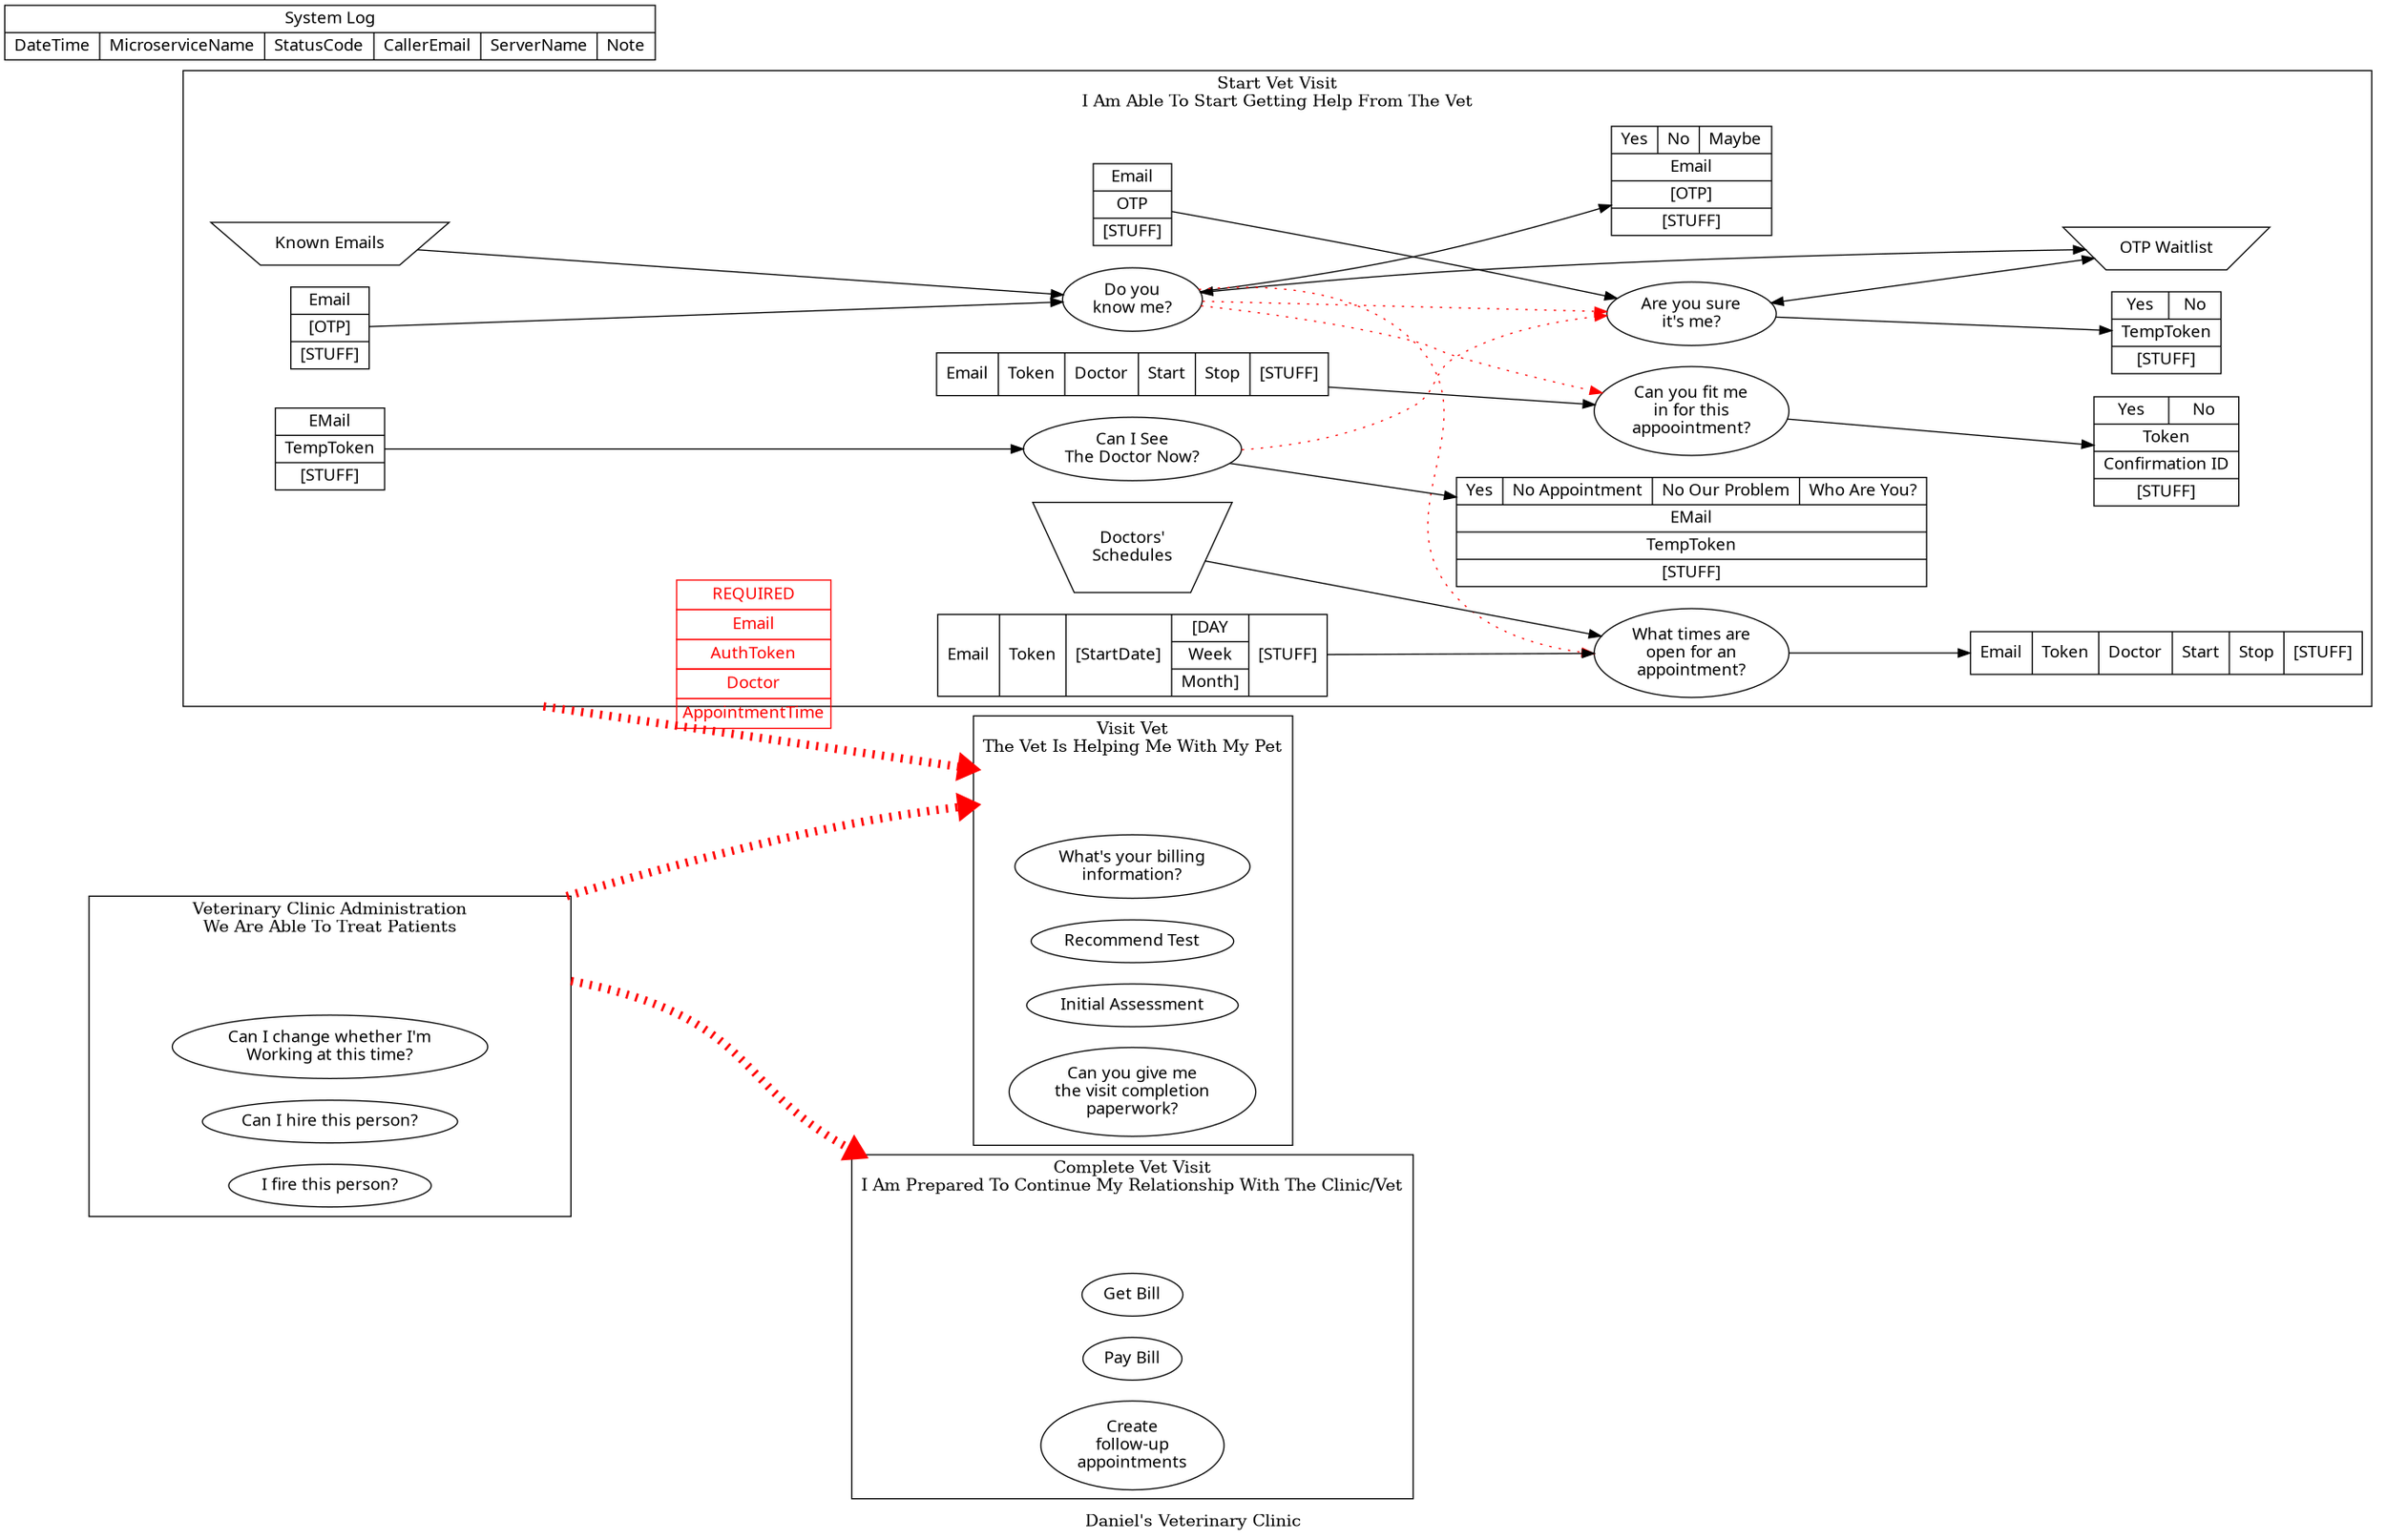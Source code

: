 @startuml
digraph VeterinaryClinic {
  node [fontname = "Handlee"];
  edge [fontname = "Handlee"];
  compound=true;
  label="Daniel's Veterinary Clinic";

  rankdir=LR;
  
  subgraph cluster_StartVetVisit {

    label="Start Vet Visit\nI Am Able To Start Getting Help From The Vet";
    edge[style=solid];
    ProcessAreaStartVetVisit [style=invis];

    doYouKnowMeInput [shape=record, label="<f0> Email|<f1> [OTP]|<f2> \[STUFF\]"];
    doYouKnowMeOutput [shape=record,label="{<f0> Yes|<f1> No|<f2>Maybe} | <f3> Email| <f4> \[OTP\]| <f5> \[STUFF\]"];
    knownEMails [ shape=invtrapezium, label="Known Emails"];
    doYouKnowMe [shape=oval, label="Do you\nknow me?"];
    knownEMails->doYouKnowMe;
    doYouKnowMeInput->doYouKnowMe;
    doYouKnowMe->doYouKnowMeOutput;
    doYouKnowMe->otpWaitList [dir=both];

    otpWaitList [ shape=invtrapezium, label="OTP Waitlist"];
    areYouSureItsMeInput [shape=record, label="Email|OTP|\[STUFF\]"];
    areYouSureItsMeOutput [shape=record, label="{Yes|No} | TempToken | \[STUFF\]"];

    areYouSureItsMe [shape=oval, label="Are you sure\nit's me?"];
    areYouSureItsMe->otpWaitList [dir=both];
    areYouSureItsMeInput->areYouSureItsMe;
    areYouSureItsMe->areYouSureItsMeOutput;

    canISeeTheDoctorNowInput [shape=record, label="<f0> EMail| <f1> TempToken | <f2> \[STUFF\]"];
    canISeeTheDoctorNowOutput [shape=record, label="{<f0> Yes| <f1> No Appointment | <f2> No Our Problem | <f3> Who Are You?}| <f4> EMail| <f5> TempToken | <f6> \[STUFF\]"];
    canISeeTheDoctorNow [shape=oval, label="Can I See\nThe Doctor Now?"];
    canISeeTheDoctorNowInput->canISeeTheDoctorNow;
    canISeeTheDoctorNow->canISeeTheDoctorNowOutput;

    docSchedule [shape=invtrapezium, label="Doctors'\nSchedules"];
    whatTimesAreOpenForAnAppointmentInput [shape=record, label="{<f0> Email | <f1> Token | <f2> \[StartDate\] | {<f3> \[DAY|Week|Month\]} | <f4> \[STUFF\]}"];
    whatTimesAreOpenForAnAppointment [shape=oval, label="What times are\nopen for an\nappointment?"];
    whatTimesAreOpenForAnAppointmentOutput [shape=record, label="{<f0> Email | <f1> Token | <f2> Doctor | <f3> Start | <f4> Stop | <f5> \[STUFF\]}"];
    whatTimesAreOpenForAnAppointmentInput->whatTimesAreOpenForAnAppointment;
    whatTimesAreOpenForAnAppointment->whatTimesAreOpenForAnAppointmentOutput;
    docSchedule->whatTimesAreOpenForAnAppointment;

    canYouFitMeInForThisAppointmentInput [shape=record, label="{<f0> Email | <f1> Token | <f2> Doctor | <f3> Start | <f4> Stop | <f5> \[STUFF\]}"];
    canYouFitMeInForThisAppointmentOutput [shape=record, label="{<f0> Yes | <f1> No} | <f2> Token | <f3> Confirmation ID | <f4> \[STUFF\]"];
    canYouFitMeInForThisAppointment [shape=oval, label="Can you fit me\nin for this\nappoointment?"];
    canYouFitMeInForThisAppointmentInput->canYouFitMeInForThisAppointment;
    canYouFitMeInForThisAppointment->canYouFitMeInForThisAppointmentOutput;

    // MICROSERVICE BUSINESS HIERARCHY -- NOT DATAFLOW OR DEPENDENCIES
    doYouKnowMe->canYouFitMeInForThisAppointment [color=red, penwidth=1, style=dotted];
    doYouKnowMe->areYouSureItsMe [color=red, penwidth=1, style=dotted];
    doYouKnowMe->whatTimesAreOpenForAnAppointment [color=red, penwidth=1, style=dotted];
    canISeeTheDoctorNow->areYouSureItsMe [color=red, penwidth=1, style=dotted];
  }

  subgraph cluster_VisitVet {
    node [fontname = "Handlee"];
    edge [fontname = "Handlee"];
    label="Visit Vet\nThe Vet Is Helping Me With My Pet";
    ProcessAreaVisitVet [style=invis];

    getBillingInfo [label="What's your billing\ninformation?"];
    recommendTest [label="Recommend Test"];
    initialAssessment [label="Initial Assessment"];
    getVisitCompletionPaperwork [label="Can you give me\nthe visit completion\npaperwork?"];
  }

  subgraph cluster_CompleteVetVisit {
    node [fontname = "Handlee"];
    edge [fontname = "Handlee"];
    label="Complete Vet Visit\nI Am Prepared To Continue My Relationship With The Clinic/Vet";
    ProcessAreaCompleteVetVisit [style=invis];

    getBill [label="Get Bill"];
    payBill [label="Pay Bill"];
    createFollowupAppointments [shape=oval, label="Create\nfollow-up\nappointments"];
  }

  subgraph cluster_VeterinaryClinicAdministration {
    node [fontname = "Handlee"];
    edge [fontname = "Handlee"];
    label="Veterinary Clinic Administration\nWe Are Able To Treat Patients";
    ProcessAreaVeterinaryClinicAdministration [style=invis];

    changeAvailabilityTime [shape=oval, label="Can I change whether I'm\nWorking at this time?"];
    hirePerson [shape=oval, label="Can I hire this person?"];
    firePerson [shape=oval, label="I fire this person?"];

  }
  // PROCESS AREA BUSINESS HIERARCHY -- NOT DATAFLOW OR DEPENDENCIES

  ProcessAreaStartVetVisit->ProcessAreaVisitVet [color=red, style=dotted, penwidth=7, ltail=cluster_StartVetVisit,labelfontcolor=red, lhead=cluster_VisitVet, label=< 
  <TABLE BORDER="0" CELLBORDER="1" CELLSPACING="0" CELLPADDING="4" >
  
  <TR><TD><FONT COLOR="red">REQUIRED</FONT></TD></TR>
  <TR><TD><FONT COLOR="red">Email</FONT></TD></TR>
  <TR><TD><FONT COLOR="red">AuthToken</FONT></TD></TR>
  <TR><TD><FONT COLOR="red">Doctor</FONT></TD></TR>
  <TR><TD><FONT COLOR="red">AppointmentTime</FONT></TD></TR>
  </TABLE>>]; 
  
  
  ProcessAreaVeterinaryClinicAdministration->ProcessAreaCompleteVetVisit [color=red, style=dotted, penwidth=7, ltail=cluster_VeterinaryClinicAdministration, lhead=cluster_CompleteVetVisit];
  ProcessAreaVeterinaryClinicAdministration->ProcessAreaVisitVet [color=red, style=dotted, penwidth=7, ltail=cluster_VeterinaryClinicAdministration, lhead=cluster_VisitVet];


  systemLog [shape=record, label="<f0> System Log | {<f1>DateTime | <f2> MicroserviceName | <f3> StatusCode | <f4> CallerEmail | <f5> ServerName | <f6> Note}"];
}


@enduml
